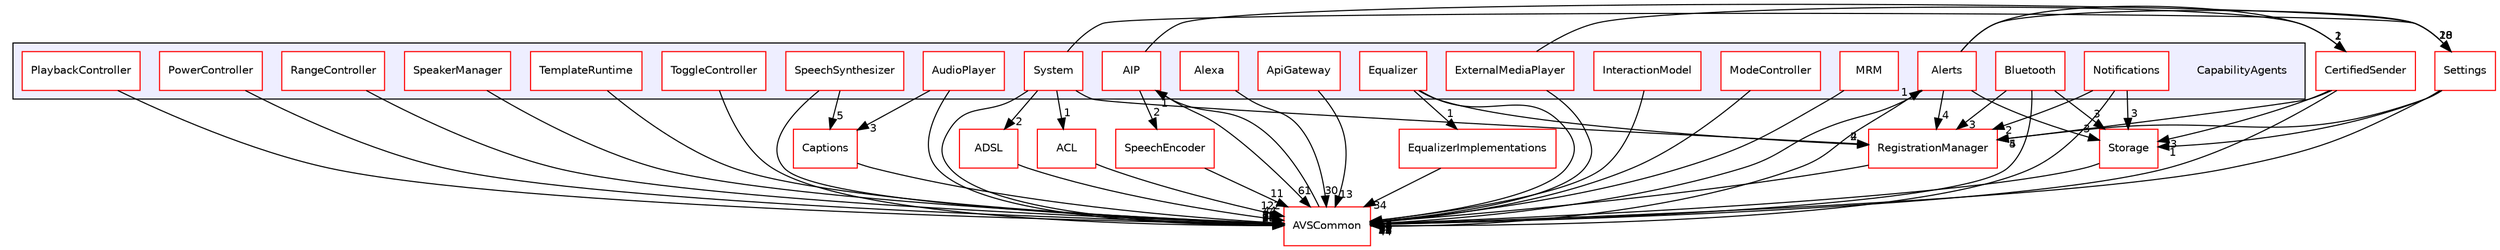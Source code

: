 digraph "/home/ANT.AMAZON.COM/womw/workplace/1.19_release/doxy/avs-device-sdk/CapabilityAgents" {
  compound=true
  node [ fontsize="10", fontname="Helvetica"];
  edge [ labelfontsize="10", labelfontname="Helvetica"];
  subgraph clusterdir_7cf910bd1d7603f12ef47ff650cec893 {
    graph [ bgcolor="#eeeeff", pencolor="black", label="" URL="dir_7cf910bd1d7603f12ef47ff650cec893.html"];
    dir_7cf910bd1d7603f12ef47ff650cec893 [shape=plaintext label="CapabilityAgents"];
    dir_cc045affa42b6b559da6861739bda652 [shape=box label="AIP" color="red" fillcolor="white" style="filled" URL="dir_cc045affa42b6b559da6861739bda652.html"];
    dir_6a3d888c77d91a2c06c3ff7a43c42895 [shape=box label="Alerts" color="red" fillcolor="white" style="filled" URL="dir_6a3d888c77d91a2c06c3ff7a43c42895.html"];
    dir_a1558373db80e0c64649c83f312e1e2c [shape=box label="Alexa" color="red" fillcolor="white" style="filled" URL="dir_a1558373db80e0c64649c83f312e1e2c.html"];
    dir_3a57c8530640bbf2cee32213bc543583 [shape=box label="ApiGateway" color="red" fillcolor="white" style="filled" URL="dir_3a57c8530640bbf2cee32213bc543583.html"];
    dir_9dde9d78e15cabfb8e2b222ee9474f52 [shape=box label="AudioPlayer" color="red" fillcolor="white" style="filled" URL="dir_9dde9d78e15cabfb8e2b222ee9474f52.html"];
    dir_2fa9f33c88ab044378089e969c1a626c [shape=box label="Bluetooth" color="red" fillcolor="white" style="filled" URL="dir_2fa9f33c88ab044378089e969c1a626c.html"];
    dir_1ed14522faf145df15a01cd5fae94616 [shape=box label="Equalizer" color="red" fillcolor="white" style="filled" URL="dir_1ed14522faf145df15a01cd5fae94616.html"];
    dir_a76b392fe5ef3dcdb4d5296d7cae461e [shape=box label="ExternalMediaPlayer" color="red" fillcolor="white" style="filled" URL="dir_a76b392fe5ef3dcdb4d5296d7cae461e.html"];
    dir_011a3f6e181db4516776f7256f22dadd [shape=box label="InteractionModel" color="red" fillcolor="white" style="filled" URL="dir_011a3f6e181db4516776f7256f22dadd.html"];
    dir_3df52af57ec6c87b0a170886eb8aac70 [shape=box label="ModeController" color="red" fillcolor="white" style="filled" URL="dir_3df52af57ec6c87b0a170886eb8aac70.html"];
    dir_7a74a0502dcf66bb0b102b2d461f259b [shape=box label="MRM" color="red" fillcolor="white" style="filled" URL="dir_7a74a0502dcf66bb0b102b2d461f259b.html"];
    dir_51ceba3e0236022a3ce16bfbc638804e [shape=box label="Notifications" color="red" fillcolor="white" style="filled" URL="dir_51ceba3e0236022a3ce16bfbc638804e.html"];
    dir_7b6c89f8529a936fe9cff738852cb883 [shape=box label="PlaybackController" color="red" fillcolor="white" style="filled" URL="dir_7b6c89f8529a936fe9cff738852cb883.html"];
    dir_32f5978b09742a25fd0ec6ffcbf8c09b [shape=box label="PowerController" color="red" fillcolor="white" style="filled" URL="dir_32f5978b09742a25fd0ec6ffcbf8c09b.html"];
    dir_91c0e80209b769b24ceff766697d73ba [shape=box label="RangeController" color="red" fillcolor="white" style="filled" URL="dir_91c0e80209b769b24ceff766697d73ba.html"];
    dir_bc46a16e1ec7aec8565980dcd59aba5c [shape=box label="SpeakerManager" color="red" fillcolor="white" style="filled" URL="dir_bc46a16e1ec7aec8565980dcd59aba5c.html"];
    dir_097c79eef3239c0772ccd3b4f7a59e99 [shape=box label="SpeechSynthesizer" color="red" fillcolor="white" style="filled" URL="dir_097c79eef3239c0772ccd3b4f7a59e99.html"];
    dir_5c34f9d308a00f77f2da80e40fcb7b22 [shape=box label="System" color="red" fillcolor="white" style="filled" URL="dir_5c34f9d308a00f77f2da80e40fcb7b22.html"];
    dir_ad7482f55cfb335a38f864aa77f75e62 [shape=box label="TemplateRuntime" color="red" fillcolor="white" style="filled" URL="dir_ad7482f55cfb335a38f864aa77f75e62.html"];
    dir_e1ef50537ba68936dd63b97343608c6c [shape=box label="ToggleController" color="red" fillcolor="white" style="filled" URL="dir_e1ef50537ba68936dd63b97343608c6c.html"];
  }
  dir_6b07903b29b547047bfa8a8b819c80bf [shape=box label="SpeechEncoder" fillcolor="white" style="filled" color="red" URL="dir_6b07903b29b547047bfa8a8b819c80bf.html"];
  dir_de0e77330fd0ab33359e90b501923c8e [shape=box label="Captions" fillcolor="white" style="filled" color="red" URL="dir_de0e77330fd0ab33359e90b501923c8e.html"];
  dir_63c328d9f040c398ed3a99417a38689e [shape=box label="EqualizerImplementations" fillcolor="white" style="filled" color="red" URL="dir_63c328d9f040c398ed3a99417a38689e.html"];
  dir_cf27311ab9f4263eef70b28364b95692 [shape=box label="CertifiedSender" fillcolor="white" style="filled" color="red" URL="dir_cf27311ab9f4263eef70b28364b95692.html"];
  dir_d29c5f5a2915d6c5388c9daae4f109c7 [shape=box label="Storage" fillcolor="white" style="filled" color="red" URL="dir_d29c5f5a2915d6c5388c9daae4f109c7.html"];
  dir_8ae0dd75af039a94f4269584fb8eef13 [shape=box label="Settings" fillcolor="white" style="filled" color="red" URL="dir_8ae0dd75af039a94f4269584fb8eef13.html"];
  dir_b1dfedc9efa610ba8c818c30206ff41f [shape=box label="ACL" fillcolor="white" style="filled" color="red" URL="dir_b1dfedc9efa610ba8c818c30206ff41f.html"];
  dir_13e65effb2bde530b17b3d5eefcd0266 [shape=box label="AVSCommon" fillcolor="white" style="filled" color="red" URL="dir_13e65effb2bde530b17b3d5eefcd0266.html"];
  dir_b14333b5607b47fe7356eaa790107bd3 [shape=box label="RegistrationManager" fillcolor="white" style="filled" color="red" URL="dir_b14333b5607b47fe7356eaa790107bd3.html"];
  dir_edb1b7e8f1a5d5a1b864206edd6d398d [shape=box label="ADSL" fillcolor="white" style="filled" color="red" URL="dir_edb1b7e8f1a5d5a1b864206edd6d398d.html"];
  dir_bc46a16e1ec7aec8565980dcd59aba5c->dir_13e65effb2bde530b17b3d5eefcd0266 [headlabel="34", labeldistance=1.5 headhref="dir_000242_000017.html"];
  dir_5c34f9d308a00f77f2da80e40fcb7b22->dir_8ae0dd75af039a94f4269584fb8eef13 [headlabel="28", labeldistance=1.5 headhref="dir_000252_000375.html"];
  dir_5c34f9d308a00f77f2da80e40fcb7b22->dir_b1dfedc9efa610ba8c818c30206ff41f [headlabel="1", labeldistance=1.5 headhref="dir_000252_000000.html"];
  dir_5c34f9d308a00f77f2da80e40fcb7b22->dir_13e65effb2bde530b17b3d5eefcd0266 [headlabel="94", labeldistance=1.5 headhref="dir_000252_000017.html"];
  dir_5c34f9d308a00f77f2da80e40fcb7b22->dir_b14333b5607b47fe7356eaa790107bd3 [headlabel="4", labeldistance=1.5 headhref="dir_000252_000361.html"];
  dir_5c34f9d308a00f77f2da80e40fcb7b22->dir_edb1b7e8f1a5d5a1b864206edd6d398d [headlabel="2", labeldistance=1.5 headhref="dir_000252_000011.html"];
  dir_7a74a0502dcf66bb0b102b2d461f259b->dir_13e65effb2bde530b17b3d5eefcd0266 [headlabel="24", labeldistance=1.5 headhref="dir_000220_000017.html"];
  dir_a76b392fe5ef3dcdb4d5296d7cae461e->dir_cf27311ab9f4263eef70b28364b95692 [headlabel="2", labeldistance=1.5 headhref="dir_000205_000279.html"];
  dir_a76b392fe5ef3dcdb4d5296d7cae461e->dir_13e65effb2bde530b17b3d5eefcd0266 [headlabel="47", labeldistance=1.5 headhref="dir_000205_000017.html"];
  dir_9dde9d78e15cabfb8e2b222ee9474f52->dir_de0e77330fd0ab33359e90b501923c8e [headlabel="3", labeldistance=1.5 headhref="dir_000191_000268.html"];
  dir_9dde9d78e15cabfb8e2b222ee9474f52->dir_13e65effb2bde530b17b3d5eefcd0266 [headlabel="56", labeldistance=1.5 headhref="dir_000191_000017.html"];
  dir_51ceba3e0236022a3ce16bfbc638804e->dir_d29c5f5a2915d6c5388c9daae4f109c7 [headlabel="3", labeldistance=1.5 headhref="dir_000057_000394.html"];
  dir_51ceba3e0236022a3ce16bfbc638804e->dir_13e65effb2bde530b17b3d5eefcd0266 [headlabel="44", labeldistance=1.5 headhref="dir_000057_000017.html"];
  dir_51ceba3e0236022a3ce16bfbc638804e->dir_b14333b5607b47fe7356eaa790107bd3 [headlabel="2", labeldistance=1.5 headhref="dir_000057_000361.html"];
  dir_011a3f6e181db4516776f7256f22dadd->dir_13e65effb2bde530b17b3d5eefcd0266 [headlabel="11", labeldistance=1.5 headhref="dir_000210_000017.html"];
  dir_6b07903b29b547047bfa8a8b819c80bf->dir_13e65effb2bde530b17b3d5eefcd0266 [headlabel="11", labeldistance=1.5 headhref="dir_000385_000017.html"];
  dir_32f5978b09742a25fd0ec6ffcbf8c09b->dir_13e65effb2bde530b17b3d5eefcd0266 [headlabel="20", labeldistance=1.5 headhref="dir_000232_000017.html"];
  dir_6a3d888c77d91a2c06c3ff7a43c42895->dir_cf27311ab9f4263eef70b28364b95692 [headlabel="1", labeldistance=1.5 headhref="dir_000119_000279.html"];
  dir_6a3d888c77d91a2c06c3ff7a43c42895->dir_d29c5f5a2915d6c5388c9daae4f109c7 [headlabel="3", labeldistance=1.5 headhref="dir_000119_000394.html"];
  dir_6a3d888c77d91a2c06c3ff7a43c42895->dir_8ae0dd75af039a94f4269584fb8eef13 [headlabel="18", labeldistance=1.5 headhref="dir_000119_000375.html"];
  dir_6a3d888c77d91a2c06c3ff7a43c42895->dir_13e65effb2bde530b17b3d5eefcd0266 [headlabel="67", labeldistance=1.5 headhref="dir_000119_000017.html"];
  dir_6a3d888c77d91a2c06c3ff7a43c42895->dir_b14333b5607b47fe7356eaa790107bd3 [headlabel="4", labeldistance=1.5 headhref="dir_000119_000361.html"];
  dir_097c79eef3239c0772ccd3b4f7a59e99->dir_de0e77330fd0ab33359e90b501923c8e [headlabel="5", labeldistance=1.5 headhref="dir_000247_000268.html"];
  dir_097c79eef3239c0772ccd3b4f7a59e99->dir_13e65effb2bde530b17b3d5eefcd0266 [headlabel="38", labeldistance=1.5 headhref="dir_000247_000017.html"];
  dir_3a57c8530640bbf2cee32213bc543583->dir_13e65effb2bde530b17b3d5eefcd0266 [headlabel="13", labeldistance=1.5 headhref="dir_000186_000017.html"];
  dir_2fa9f33c88ab044378089e969c1a626c->dir_d29c5f5a2915d6c5388c9daae4f109c7 [headlabel="3", labeldistance=1.5 headhref="dir_000196_000394.html"];
  dir_2fa9f33c88ab044378089e969c1a626c->dir_13e65effb2bde530b17b3d5eefcd0266 [headlabel="88", labeldistance=1.5 headhref="dir_000196_000017.html"];
  dir_2fa9f33c88ab044378089e969c1a626c->dir_b14333b5607b47fe7356eaa790107bd3 [headlabel="3", labeldistance=1.5 headhref="dir_000196_000361.html"];
  dir_cc045affa42b6b559da6861739bda652->dir_6b07903b29b547047bfa8a8b819c80bf [headlabel="2", labeldistance=1.5 headhref="dir_000170_000385.html"];
  dir_cc045affa42b6b559da6861739bda652->dir_8ae0dd75af039a94f4269584fb8eef13 [headlabel="10", labeldistance=1.5 headhref="dir_000170_000375.html"];
  dir_cc045affa42b6b559da6861739bda652->dir_13e65effb2bde530b17b3d5eefcd0266 [headlabel="61", labeldistance=1.5 headhref="dir_000170_000017.html"];
  dir_e1ef50537ba68936dd63b97343608c6c->dir_13e65effb2bde530b17b3d5eefcd0266 [headlabel="25", labeldistance=1.5 headhref="dir_000263_000017.html"];
  dir_3df52af57ec6c87b0a170886eb8aac70->dir_13e65effb2bde530b17b3d5eefcd0266 [headlabel="29", labeldistance=1.5 headhref="dir_000215_000017.html"];
  dir_de0e77330fd0ab33359e90b501923c8e->dir_13e65effb2bde530b17b3d5eefcd0266 [headlabel="24", labeldistance=1.5 headhref="dir_000268_000017.html"];
  dir_63c328d9f040c398ed3a99417a38689e->dir_13e65effb2bde530b17b3d5eefcd0266 [headlabel="34", labeldistance=1.5 headhref="dir_000300_000017.html"];
  dir_cf27311ab9f4263eef70b28364b95692->dir_d29c5f5a2915d6c5388c9daae4f109c7 [headlabel="3", labeldistance=1.5 headhref="dir_000279_000394.html"];
  dir_cf27311ab9f4263eef70b28364b95692->dir_13e65effb2bde530b17b3d5eefcd0266 [headlabel="21", labeldistance=1.5 headhref="dir_000279_000017.html"];
  dir_cf27311ab9f4263eef70b28364b95692->dir_b14333b5607b47fe7356eaa790107bd3 [headlabel="5", labeldistance=1.5 headhref="dir_000279_000361.html"];
  dir_d29c5f5a2915d6c5388c9daae4f109c7->dir_13e65effb2bde530b17b3d5eefcd0266 [headlabel="12", labeldistance=1.5 headhref="dir_000394_000017.html"];
  dir_8ae0dd75af039a94f4269584fb8eef13->dir_d29c5f5a2915d6c5388c9daae4f109c7 [headlabel="1", labeldistance=1.5 headhref="dir_000375_000394.html"];
  dir_8ae0dd75af039a94f4269584fb8eef13->dir_13e65effb2bde530b17b3d5eefcd0266 [headlabel="53", labeldistance=1.5 headhref="dir_000375_000017.html"];
  dir_8ae0dd75af039a94f4269584fb8eef13->dir_b14333b5607b47fe7356eaa790107bd3 [headlabel="4", labeldistance=1.5 headhref="dir_000375_000361.html"];
  dir_b1dfedc9efa610ba8c818c30206ff41f->dir_13e65effb2bde530b17b3d5eefcd0266 [headlabel="122", labeldistance=1.5 headhref="dir_000000_000017.html"];
  dir_13e65effb2bde530b17b3d5eefcd0266->dir_6a3d888c77d91a2c06c3ff7a43c42895 [headlabel="1", labeldistance=1.5 headhref="dir_000017_000119.html"];
  dir_13e65effb2bde530b17b3d5eefcd0266->dir_cc045affa42b6b559da6861739bda652 [headlabel="1", labeldistance=1.5 headhref="dir_000017_000170.html"];
  dir_b14333b5607b47fe7356eaa790107bd3->dir_13e65effb2bde530b17b3d5eefcd0266 [headlabel="9", labeldistance=1.5 headhref="dir_000361_000017.html"];
  dir_edb1b7e8f1a5d5a1b864206edd6d398d->dir_13e65effb2bde530b17b3d5eefcd0266 [headlabel="44", labeldistance=1.5 headhref="dir_000011_000017.html"];
  dir_7b6c89f8529a936fe9cff738852cb883->dir_13e65effb2bde530b17b3d5eefcd0266 [headlabel="26", labeldistance=1.5 headhref="dir_000227_000017.html"];
  dir_1ed14522faf145df15a01cd5fae94616->dir_63c328d9f040c398ed3a99417a38689e [headlabel="1", labeldistance=1.5 headhref="dir_000201_000300.html"];
  dir_1ed14522faf145df15a01cd5fae94616->dir_13e65effb2bde530b17b3d5eefcd0266 [headlabel="16", labeldistance=1.5 headhref="dir_000201_000017.html"];
  dir_1ed14522faf145df15a01cd5fae94616->dir_b14333b5607b47fe7356eaa790107bd3 [headlabel="2", labeldistance=1.5 headhref="dir_000201_000361.html"];
  dir_ad7482f55cfb335a38f864aa77f75e62->dir_13e65effb2bde530b17b3d5eefcd0266 [headlabel="23", labeldistance=1.5 headhref="dir_000258_000017.html"];
  dir_91c0e80209b769b24ceff766697d73ba->dir_13e65effb2bde530b17b3d5eefcd0266 [headlabel="29", labeldistance=1.5 headhref="dir_000237_000017.html"];
  dir_a1558373db80e0c64649c83f312e1e2c->dir_13e65effb2bde530b17b3d5eefcd0266 [headlabel="30", labeldistance=1.5 headhref="dir_000181_000017.html"];
}
